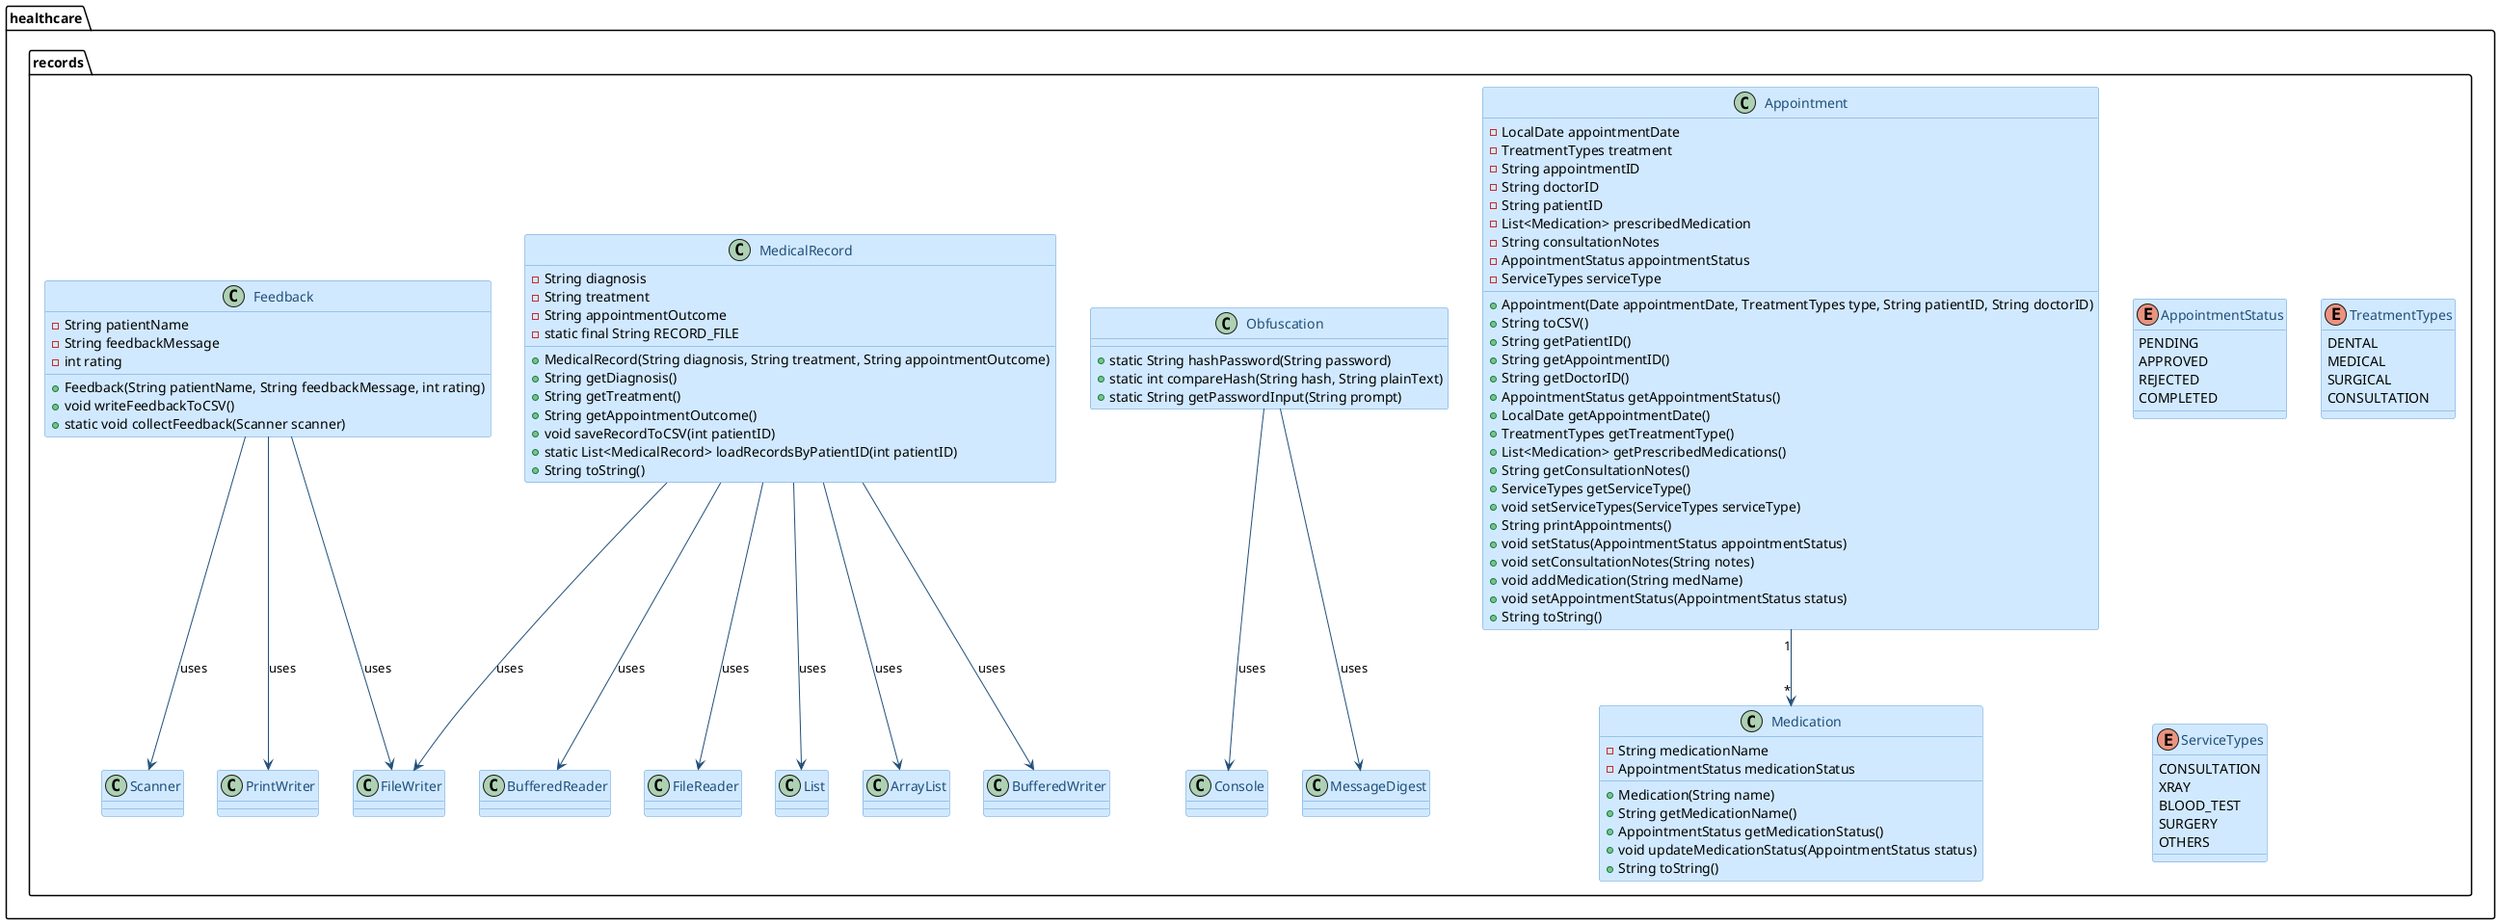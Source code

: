 @startuml record_collated
skinparam classBackgroundColor #D1E9FF
skinparam classBorderColor #5B9BD5
skinparam classFontColor #1F4E79
skinparam classArrowColor #1F4E79
package healthcare.records {

    ' Appointment Class
    class Appointment {
        - LocalDate appointmentDate
        - TreatmentTypes treatment
        - String appointmentID
        - String doctorID
        - String patientID
        - List<Medication> prescribedMedication
        - String consultationNotes
        - AppointmentStatus appointmentStatus
        - ServiceTypes serviceType

        + Appointment(Date appointmentDate, TreatmentTypes type, String patientID, String doctorID)
        + String toCSV()
        + String getPatientID()
        + String getAppointmentID()
        + String getDoctorID()
        + AppointmentStatus getAppointmentStatus()
        + LocalDate getAppointmentDate()
        + TreatmentTypes getTreatmentType()
        + List<Medication> getPrescribedMedications()
        + String getConsultationNotes()
        + ServiceTypes getServiceType()
        + void setServiceTypes(ServiceTypes serviceType)
        + String printAppointments()
        + void setStatus(AppointmentStatus appointmentStatus)
        + void setConsultationNotes(String notes)
        + void addMedication(String medName)
        + void setAppointmentStatus(AppointmentStatus status)
        + String toString()
    }

    ' Medication Class
    class Medication {
        - String medicationName
        - AppointmentStatus medicationStatus

        + Medication(String name)
        + String getMedicationName()
        + AppointmentStatus getMedicationStatus()
        + void updateMedicationStatus(AppointmentStatus status)
        + String toString()
    }

    ' AppointmentStatus Enum
    enum AppointmentStatus {
        PENDING
        APPROVED
        REJECTED
        COMPLETED
    }

    ' TreatmentTypes Enum
    enum TreatmentTypes {
        DENTAL
        MEDICAL
        SURGICAL
        CONSULTATION
    }

    ' ServiceTypes Enum
    enum ServiceTypes {
        CONSULTATION
        XRAY
        BLOOD_TEST
        SURGERY
        OTHERS
    }

    Appointment "1" --> "*" Medication

    ' Obfuscation Class
    class Obfuscation {
        + static String hashPassword(String password)
        + static int compareHash(String hash, String plainText)
        + static String getPasswordInput(String prompt)
    }

    Obfuscation --> MessageDigest : uses
    Obfuscation --> Console : uses

    ' MedicalRecord Class
    class MedicalRecord {
        - String diagnosis
        - String treatment
        - String appointmentOutcome
        - static final String RECORD_FILE

        + MedicalRecord(String diagnosis, String treatment, String appointmentOutcome)
        + String getDiagnosis()
        + String getTreatment()
        + String getAppointmentOutcome()
        + void saveRecordToCSV(int patientID)
        + static List<MedicalRecord> loadRecordsByPatientID(int patientID)
        + String toString()
    }

    MedicalRecord --> BufferedWriter : uses
    MedicalRecord --> FileWriter : uses
    MedicalRecord --> BufferedReader : uses
    MedicalRecord --> FileReader : uses
    MedicalRecord --> List : uses
    MedicalRecord --> ArrayList : uses

    ' Feedback Class
    class Feedback {
        - String patientName
        - String feedbackMessage
        - int rating

        + Feedback(String patientName, String feedbackMessage, int rating)
        + void writeFeedbackToCSV()
        + static void collectFeedback(Scanner scanner)
    }

    Feedback --> Scanner : uses
    Feedback --> PrintWriter : uses
    Feedback --> FileWriter : uses
}
@enduml
